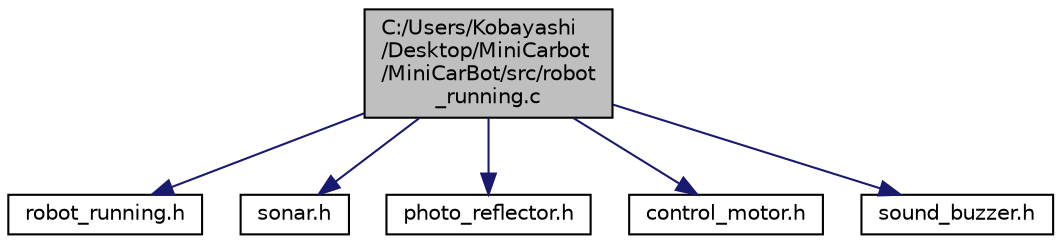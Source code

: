 digraph "C:/Users/Kobayashi/Desktop/MiniCarbot/MiniCarBot/src/robot_running.c"
{
 // LATEX_PDF_SIZE
  edge [fontname="Helvetica",fontsize="10",labelfontname="Helvetica",labelfontsize="10"];
  node [fontname="Helvetica",fontsize="10",shape=record];
  Node1 [label="C:/Users/Kobayashi\l/Desktop/MiniCarbot\l/MiniCarBot/src/robot\l_running.c",height=0.2,width=0.4,color="black", fillcolor="grey75", style="filled", fontcolor="black",tooltip=" "];
  Node1 -> Node2 [color="midnightblue",fontsize="10",style="solid",fontname="Helvetica"];
  Node2 [label="robot_running.h",height=0.2,width=0.4,color="black", fillcolor="white", style="filled",URL="$robot__running_8h.html",tooltip=" "];
  Node1 -> Node3 [color="midnightblue",fontsize="10",style="solid",fontname="Helvetica"];
  Node3 [label="sonar.h",height=0.2,width=0.4,color="black", fillcolor="white", style="filled",URL="$sonar_8h.html",tooltip="超音波センサ(HC-SR04)による距離計測"];
  Node1 -> Node4 [color="midnightblue",fontsize="10",style="solid",fontname="Helvetica"];
  Node4 [label="photo_reflector.h",height=0.2,width=0.4,color="black", fillcolor="white", style="filled",URL="$photo__reflector_8h.html",tooltip=" "];
  Node1 -> Node5 [color="midnightblue",fontsize="10",style="solid",fontname="Helvetica"];
  Node5 [label="control_motor.h",height=0.2,width=0.4,color="black", fillcolor="white", style="filled",URL="$control__motor_8h.html",tooltip="モータ駆動用PWM出力。エンコーダカウント取得。 これらを使用した、モータ回転数制御。"];
  Node1 -> Node6 [color="midnightblue",fontsize="10",style="solid",fontname="Helvetica"];
  Node6 [label="sound_buzzer.h",height=0.2,width=0.4,color="black", fillcolor="white", style="filled",URL="$sound__buzzer_8h.html",tooltip="ブザーを駆動するための周波数可変の矩形波出力"];
}
